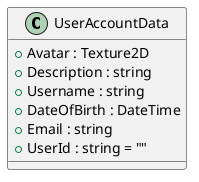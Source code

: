 @startuml
class UserAccountData {
    + Avatar : Texture2D
    + Description : string
    + Username : string
    + DateOfBirth : DateTime
    + Email : string
    + UserId : string = ""
}
@enduml
